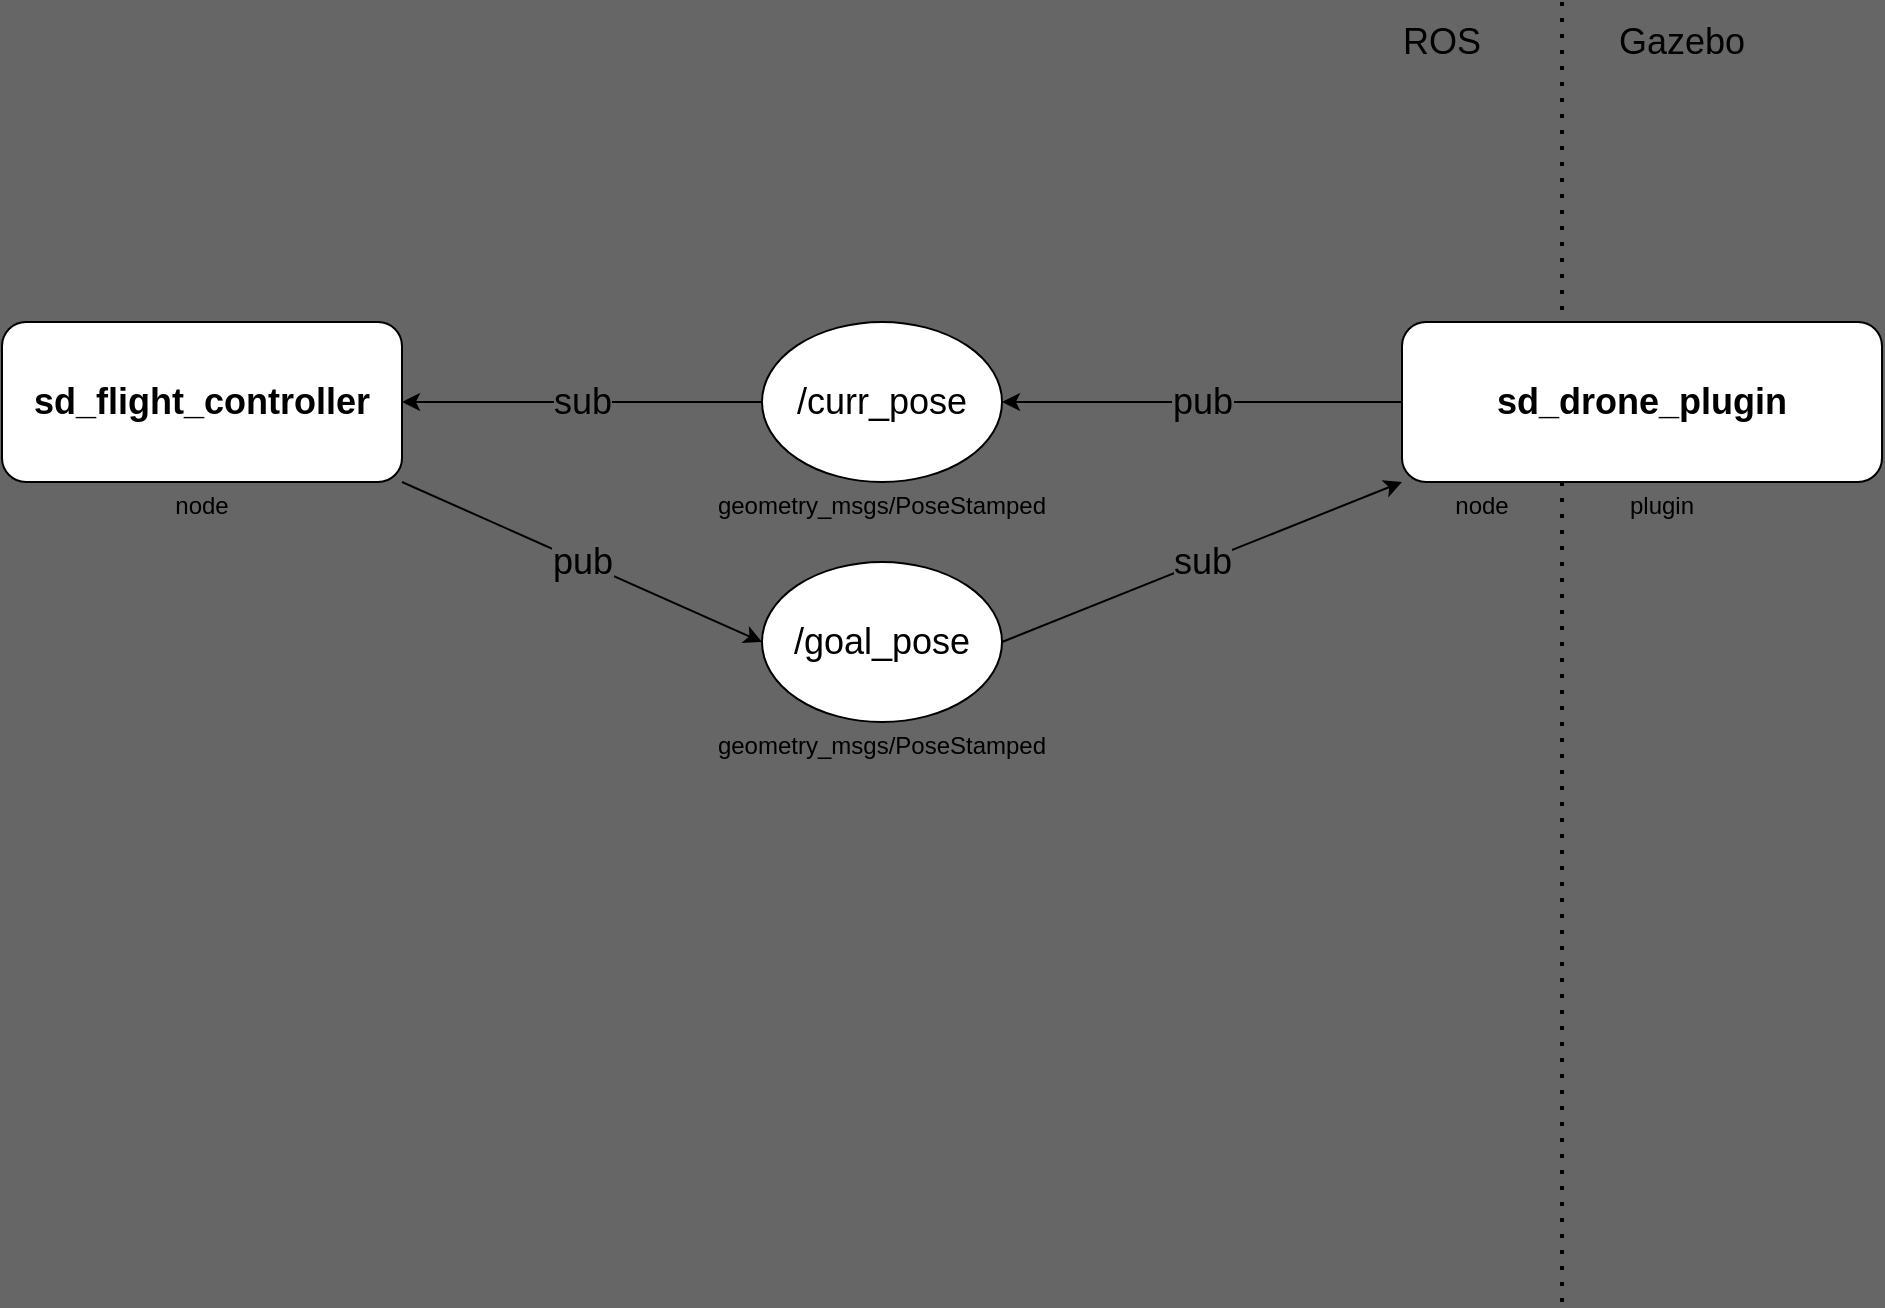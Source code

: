 <mxfile>
    <diagram id="hYvHsm7MbWkhPp0KK5MO" name="Page-1">
        <mxGraphModel dx="1302" dy="907" grid="1" gridSize="10" guides="1" tooltips="1" connect="1" arrows="1" fold="1" page="1" pageScale="1" pageWidth="1920" pageHeight="1200" background="#666666" math="0" shadow="0">
            <root>
                <mxCell id="0"/>
                <mxCell id="1" parent="0"/>
                <mxCell id="9" value="pub" style="edgeStyle=none;html=1;entryX=1;entryY=0.5;entryDx=0;entryDy=0;fontSize=18;labelBackgroundColor=#666666;" parent="1" source="2" target="8" edge="1">
                    <mxGeometry relative="1" as="geometry"/>
                </mxCell>
                <mxCell id="4" value="Gazebo" style="text;html=1;strokeColor=none;fillColor=none;align=center;verticalAlign=middle;whiteSpace=wrap;rounded=0;fontSize=18;" parent="1" vertex="1">
                    <mxGeometry x="1080" y="260" width="120" height="40" as="geometry"/>
                </mxCell>
                <mxCell id="6" value="ROS" style="text;html=1;strokeColor=none;fillColor=none;align=center;verticalAlign=middle;whiteSpace=wrap;rounded=0;fontSize=18;" parent="1" vertex="1">
                    <mxGeometry x="960" y="260" width="120" height="40" as="geometry"/>
                </mxCell>
                <mxCell id="15" value="sub" style="edgeStyle=none;html=1;entryX=1;entryY=0.5;entryDx=0;entryDy=0;fontSize=18;labelBackgroundColor=#666666;" parent="1" source="8" target="14" edge="1">
                    <mxGeometry relative="1" as="geometry"/>
                </mxCell>
                <mxCell id="8" value="/curr_pose" style="ellipse;whiteSpace=wrap;html=1;fontSize=18;" parent="1" vertex="1">
                    <mxGeometry x="680" y="420" width="120" height="80" as="geometry"/>
                </mxCell>
                <mxCell id="12" value="sub" style="edgeStyle=none;html=1;exitX=1;exitY=0.5;exitDx=0;exitDy=0;entryX=0;entryY=1;entryDx=0;entryDy=0;fontSize=18;labelBackgroundColor=#666666;" parent="1" source="10" target="2" edge="1">
                    <mxGeometry relative="1" as="geometry"/>
                </mxCell>
                <mxCell id="10" value="/goal_pose" style="ellipse;whiteSpace=wrap;html=1;fontSize=18;" parent="1" vertex="1">
                    <mxGeometry x="680" y="540" width="120" height="80" as="geometry"/>
                </mxCell>
                <mxCell id="16" value="pub" style="edgeStyle=none;html=1;exitX=1;exitY=1;exitDx=0;exitDy=0;entryX=0;entryY=0.5;entryDx=0;entryDy=0;fontSize=18;labelBackgroundColor=#666666;" parent="1" source="14" target="10" edge="1">
                    <mxGeometry relative="1" as="geometry"/>
                </mxCell>
                <mxCell id="14" value="&lt;font style=&quot;font-size: 18px&quot;&gt;&lt;b&gt;sd_flight_controller&lt;/b&gt;&lt;/font&gt;" style="rounded=1;whiteSpace=wrap;html=1;glass=0;shadow=0;sketch=0;" parent="1" vertex="1">
                    <mxGeometry x="300" y="420" width="200" height="80" as="geometry"/>
                </mxCell>
                <mxCell id="18" value="" style="endArrow=none;dashed=1;html=1;dashPattern=1 3;strokeWidth=2;fontSize=18;" parent="1" edge="1">
                    <mxGeometry width="50" height="50" relative="1" as="geometry">
                        <mxPoint x="1080" y="910" as="sourcePoint"/>
                        <mxPoint x="1080" y="260" as="targetPoint"/>
                    </mxGeometry>
                </mxCell>
                <mxCell id="19" value="&lt;font style=&quot;font-size: 12px&quot;&gt;node&lt;/font&gt;" style="text;html=1;strokeColor=none;fillColor=none;align=center;verticalAlign=middle;whiteSpace=wrap;rounded=0;fontSize=18;" parent="1" vertex="1">
                    <mxGeometry x="1010" y="500" width="60" height="20" as="geometry"/>
                </mxCell>
                <mxCell id="20" value="&lt;font style=&quot;font-size: 12px&quot;&gt;plugin&lt;/font&gt;" style="text;html=1;strokeColor=none;fillColor=none;align=center;verticalAlign=middle;whiteSpace=wrap;rounded=0;fontSize=18;" parent="1" vertex="1">
                    <mxGeometry x="1100" y="500" width="60" height="20" as="geometry"/>
                </mxCell>
                <mxCell id="21" value="&lt;span style=&quot;font-size: 12px&quot;&gt;geometry_msgs/PoseStamped&lt;/span&gt;" style="text;html=1;strokeColor=none;fillColor=none;align=center;verticalAlign=middle;whiteSpace=wrap;rounded=0;fontSize=18;" parent="1" vertex="1">
                    <mxGeometry x="710" y="620" width="60" height="20" as="geometry"/>
                </mxCell>
                <mxCell id="22" value="&lt;font style=&quot;font-size: 12px&quot;&gt;geometry_msgs/PoseStamped&lt;/font&gt;" style="text;html=1;strokeColor=none;fillColor=none;align=center;verticalAlign=middle;whiteSpace=wrap;rounded=0;fontSize=18;" parent="1" vertex="1">
                    <mxGeometry x="710" y="500" width="60" height="20" as="geometry"/>
                </mxCell>
                <mxCell id="23" value="&lt;font style=&quot;font-size: 12px&quot;&gt;node&lt;/font&gt;" style="text;html=1;strokeColor=none;fillColor=none;align=center;verticalAlign=middle;whiteSpace=wrap;rounded=0;fontSize=18;" parent="1" vertex="1">
                    <mxGeometry x="370" y="500" width="60" height="20" as="geometry"/>
                </mxCell>
                <mxCell id="2" value="&lt;font style=&quot;font-size: 18px&quot;&gt;&lt;b&gt;sd_drone_plugin&lt;/b&gt;&lt;/font&gt;" style="rounded=1;whiteSpace=wrap;html=1;absoluteArcSize=0;noLabel=0;portConstraintRotation=0;autosize=0;fixDash=0;dropTarget=0;collapsible=0;gradientColor=none;glass=0;shadow=0;sketch=0;" parent="1" vertex="1">
                    <mxGeometry x="1000" y="420" width="240" height="80" as="geometry"/>
                </mxCell>
            </root>
        </mxGraphModel>
    </diagram>
</mxfile>